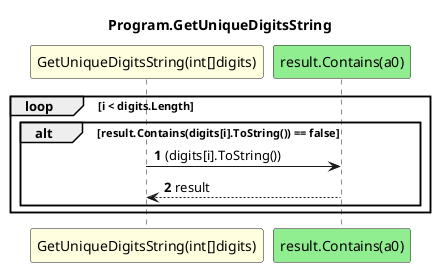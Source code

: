 @startuml Program.GetUniqueDigitsString
title Program.GetUniqueDigitsString
participant "GetUniqueDigitsString(int[]digits)" as GetUniqueDigitsString_p0 #LightYellow
participant "result.Contains(a0)" as result_Contains_a0 #LightGreen
autonumber
loop i < digits.Length
    alt result.Contains(digits[i].ToString()) == false
        GetUniqueDigitsString_p0 -> result_Contains_a0 : (digits[i].ToString())
        result_Contains_a0 --> GetUniqueDigitsString_p0 : result
    end
end
@enduml
